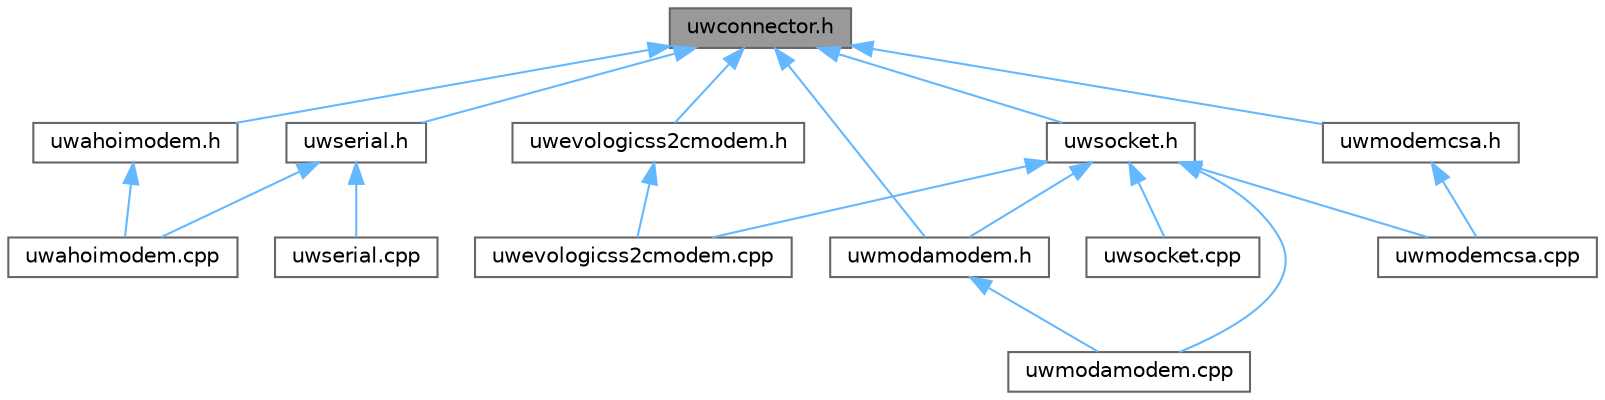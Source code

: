 digraph "uwconnector.h"
{
 // LATEX_PDF_SIZE
  bgcolor="transparent";
  edge [fontname=Helvetica,fontsize=10,labelfontname=Helvetica,labelfontsize=10];
  node [fontname=Helvetica,fontsize=10,shape=box,height=0.2,width=0.4];
  Node1 [id="Node000001",label="uwconnector.h",height=0.2,width=0.4,color="gray40", fillcolor="grey60", style="filled", fontcolor="black",tooltip="Generic class that provides a method to interface with the devices. Will be specialized for,..."];
  Node1 -> Node2 [id="edge1_Node000001_Node000002",dir="back",color="steelblue1",style="solid",tooltip=" "];
  Node2 [id="Node000002",label="uwahoimodem.h",height=0.2,width=0.4,color="grey40", fillcolor="white", style="filled",URL="$uwahoimodem_8h.html",tooltip="Driver for ahoi! acoustic UW modems: developed by TUUH, Hamburg."];
  Node2 -> Node3 [id="edge2_Node000002_Node000003",dir="back",color="steelblue1",style="solid",tooltip=" "];
  Node3 [id="Node000003",label="uwahoimodem.cpp",height=0.2,width=0.4,color="grey40", fillcolor="white", style="filled",URL="$uwahoimodem_8cpp.html",tooltip=" "];
  Node1 -> Node4 [id="edge3_Node000001_Node000004",dir="back",color="steelblue1",style="solid",tooltip=" "];
  Node4 [id="Node000004",label="uwevologicss2cmodem.h",height=0.2,width=0.4,color="grey40", fillcolor="white", style="filled",URL="$uwevologicss2cmodem_8h.html",tooltip="Header of the main class that implements the drivers to manage the EvoLogics S2C line of devices...."];
  Node4 -> Node5 [id="edge4_Node000004_Node000005",dir="back",color="steelblue1",style="solid",tooltip=" "];
  Node5 [id="Node000005",label="uwevologicss2cmodem.cpp",height=0.2,width=0.4,color="grey40", fillcolor="white", style="filled",URL="$uwevologicss2cmodem_8cpp.html",tooltip=" "];
  Node1 -> Node6 [id="edge5_Node000001_Node000006",dir="back",color="steelblue1",style="solid",tooltip=" "];
  Node6 [id="Node000006",label="uwmodamodem.h",height=0.2,width=0.4,color="grey40", fillcolor="white", style="filled",URL="$uwmodamodem_8h.html",tooltip="Driver for the MODA SDM acoustic UW modem."];
  Node6 -> Node7 [id="edge6_Node000006_Node000007",dir="back",color="steelblue1",style="solid",tooltip=" "];
  Node7 [id="Node000007",label="uwmodamodem.cpp",height=0.2,width=0.4,color="grey40", fillcolor="white", style="filled",URL="$uwmodamodem_8cpp.html",tooltip=" "];
  Node1 -> Node8 [id="edge7_Node000001_Node000008",dir="back",color="steelblue1",style="solid",tooltip=" "];
  Node8 [id="Node000008",label="uwmodemcsa.h",height=0.2,width=0.4,color="grey40", fillcolor="white", style="filled",URL="$uwmodemcsa_8h.html",tooltip="Class that implements a generic modem driver for end-to-end communications."];
  Node8 -> Node9 [id="edge8_Node000008_Node000009",dir="back",color="steelblue1",style="solid",tooltip=" "];
  Node9 [id="Node000009",label="uwmodemcsa.cpp",height=0.2,width=0.4,color="grey40", fillcolor="white", style="filled",URL="$uwmodemcsa_8cpp.html",tooltip=" "];
  Node1 -> Node10 [id="edge9_Node000001_Node000010",dir="back",color="steelblue1",style="solid",tooltip=" "];
  Node10 [id="Node000010",label="uwserial.h",height=0.2,width=0.4,color="grey40", fillcolor="white", style="filled",URL="$uwserial_8h.html",tooltip="This implements a generic serial connector ."];
  Node10 -> Node3 [id="edge10_Node000010_Node000003",dir="back",color="steelblue1",style="solid",tooltip=" "];
  Node10 -> Node11 [id="edge11_Node000010_Node000011",dir="back",color="steelblue1",style="solid",tooltip=" "];
  Node11 [id="Node000011",label="uwserial.cpp",height=0.2,width=0.4,color="grey40", fillcolor="white", style="filled",URL="$uwserial_8cpp.html",tooltip=" "];
  Node1 -> Node12 [id="edge12_Node000001_Node000012",dir="back",color="steelblue1",style="solid",tooltip=" "];
  Node12 [id="Node000012",label="uwsocket.h",height=0.2,width=0.4,color="grey40", fillcolor="white", style="filled",URL="$uwsocket_8h.html",tooltip="Class that implements a connector and, specifically, the socket connector. BSD sockets are used,..."];
  Node12 -> Node5 [id="edge13_Node000012_Node000005",dir="back",color="steelblue1",style="solid",tooltip=" "];
  Node12 -> Node7 [id="edge14_Node000012_Node000007",dir="back",color="steelblue1",style="solid",tooltip=" "];
  Node12 -> Node6 [id="edge15_Node000012_Node000006",dir="back",color="steelblue1",style="solid",tooltip=" "];
  Node12 -> Node9 [id="edge16_Node000012_Node000009",dir="back",color="steelblue1",style="solid",tooltip=" "];
  Node12 -> Node13 [id="edge17_Node000012_Node000013",dir="back",color="steelblue1",style="solid",tooltip=" "];
  Node13 [id="Node000013",label="uwsocket.cpp",height=0.2,width=0.4,color="grey40", fillcolor="white", style="filled",URL="$uwsocket_8cpp.html",tooltip=" "];
}
